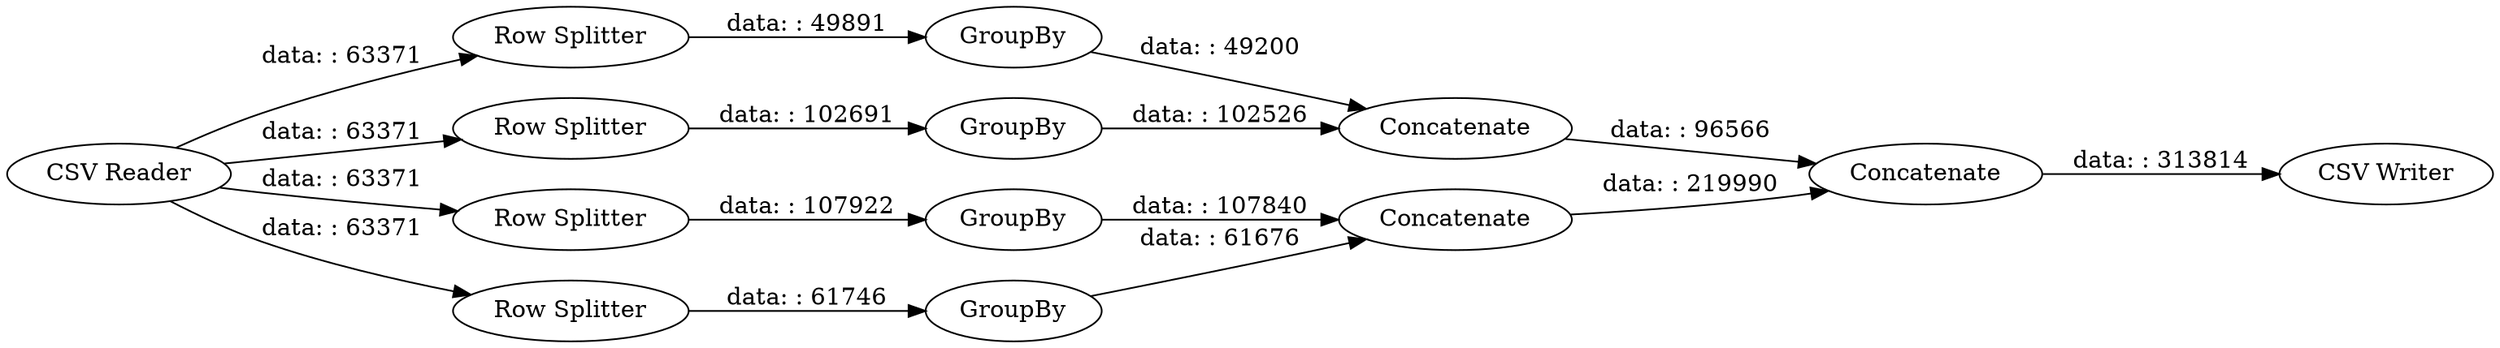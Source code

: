 digraph {
	"-2343461284051055749_45" [label=GroupBy]
	"-2343461284051055749_37" [label="Row Splitter"]
	"-2343461284051055749_48" [label=Concatenate]
	"-2343461284051055749_44" [label=GroupBy]
	"-2343461284051055749_47" [label=Concatenate]
	"-2343461284051055749_38" [label="Row Splitter"]
	"-2343461284051055749_43" [label=GroupBy]
	"-2343461284051055749_36" [label="Row Splitter"]
	"-2343461284051055749_42" [label=GroupBy]
	"-2343461284051055749_46" [label=Concatenate]
	"-2343461284051055749_49" [label="CSV Writer"]
	"-2343461284051055749_35" [label="CSV Reader"]
	"-2343461284051055749_39" [label="Row Splitter"]
	"-2343461284051055749_35" -> "-2343461284051055749_36" [label="data: : 63371"]
	"-2343461284051055749_35" -> "-2343461284051055749_39" [label="data: : 63371"]
	"-2343461284051055749_45" -> "-2343461284051055749_47" [label="data: : 107840"]
	"-2343461284051055749_35" -> "-2343461284051055749_38" [label="data: : 63371"]
	"-2343461284051055749_47" -> "-2343461284051055749_48" [label="data: : 219990"]
	"-2343461284051055749_37" -> "-2343461284051055749_43" [label="data: : 49891"]
	"-2343461284051055749_36" -> "-2343461284051055749_42" [label="data: : 102691"]
	"-2343461284051055749_44" -> "-2343461284051055749_47" [label="data: : 61676"]
	"-2343461284051055749_35" -> "-2343461284051055749_37" [label="data: : 63371"]
	"-2343461284051055749_48" -> "-2343461284051055749_49" [label="data: : 313814"]
	"-2343461284051055749_43" -> "-2343461284051055749_46" [label="data: : 49200"]
	"-2343461284051055749_38" -> "-2343461284051055749_44" [label="data: : 61746"]
	"-2343461284051055749_39" -> "-2343461284051055749_45" [label="data: : 107922"]
	"-2343461284051055749_42" -> "-2343461284051055749_46" [label="data: : 102526"]
	"-2343461284051055749_46" -> "-2343461284051055749_48" [label="data: : 96566"]
	rankdir=LR
}
